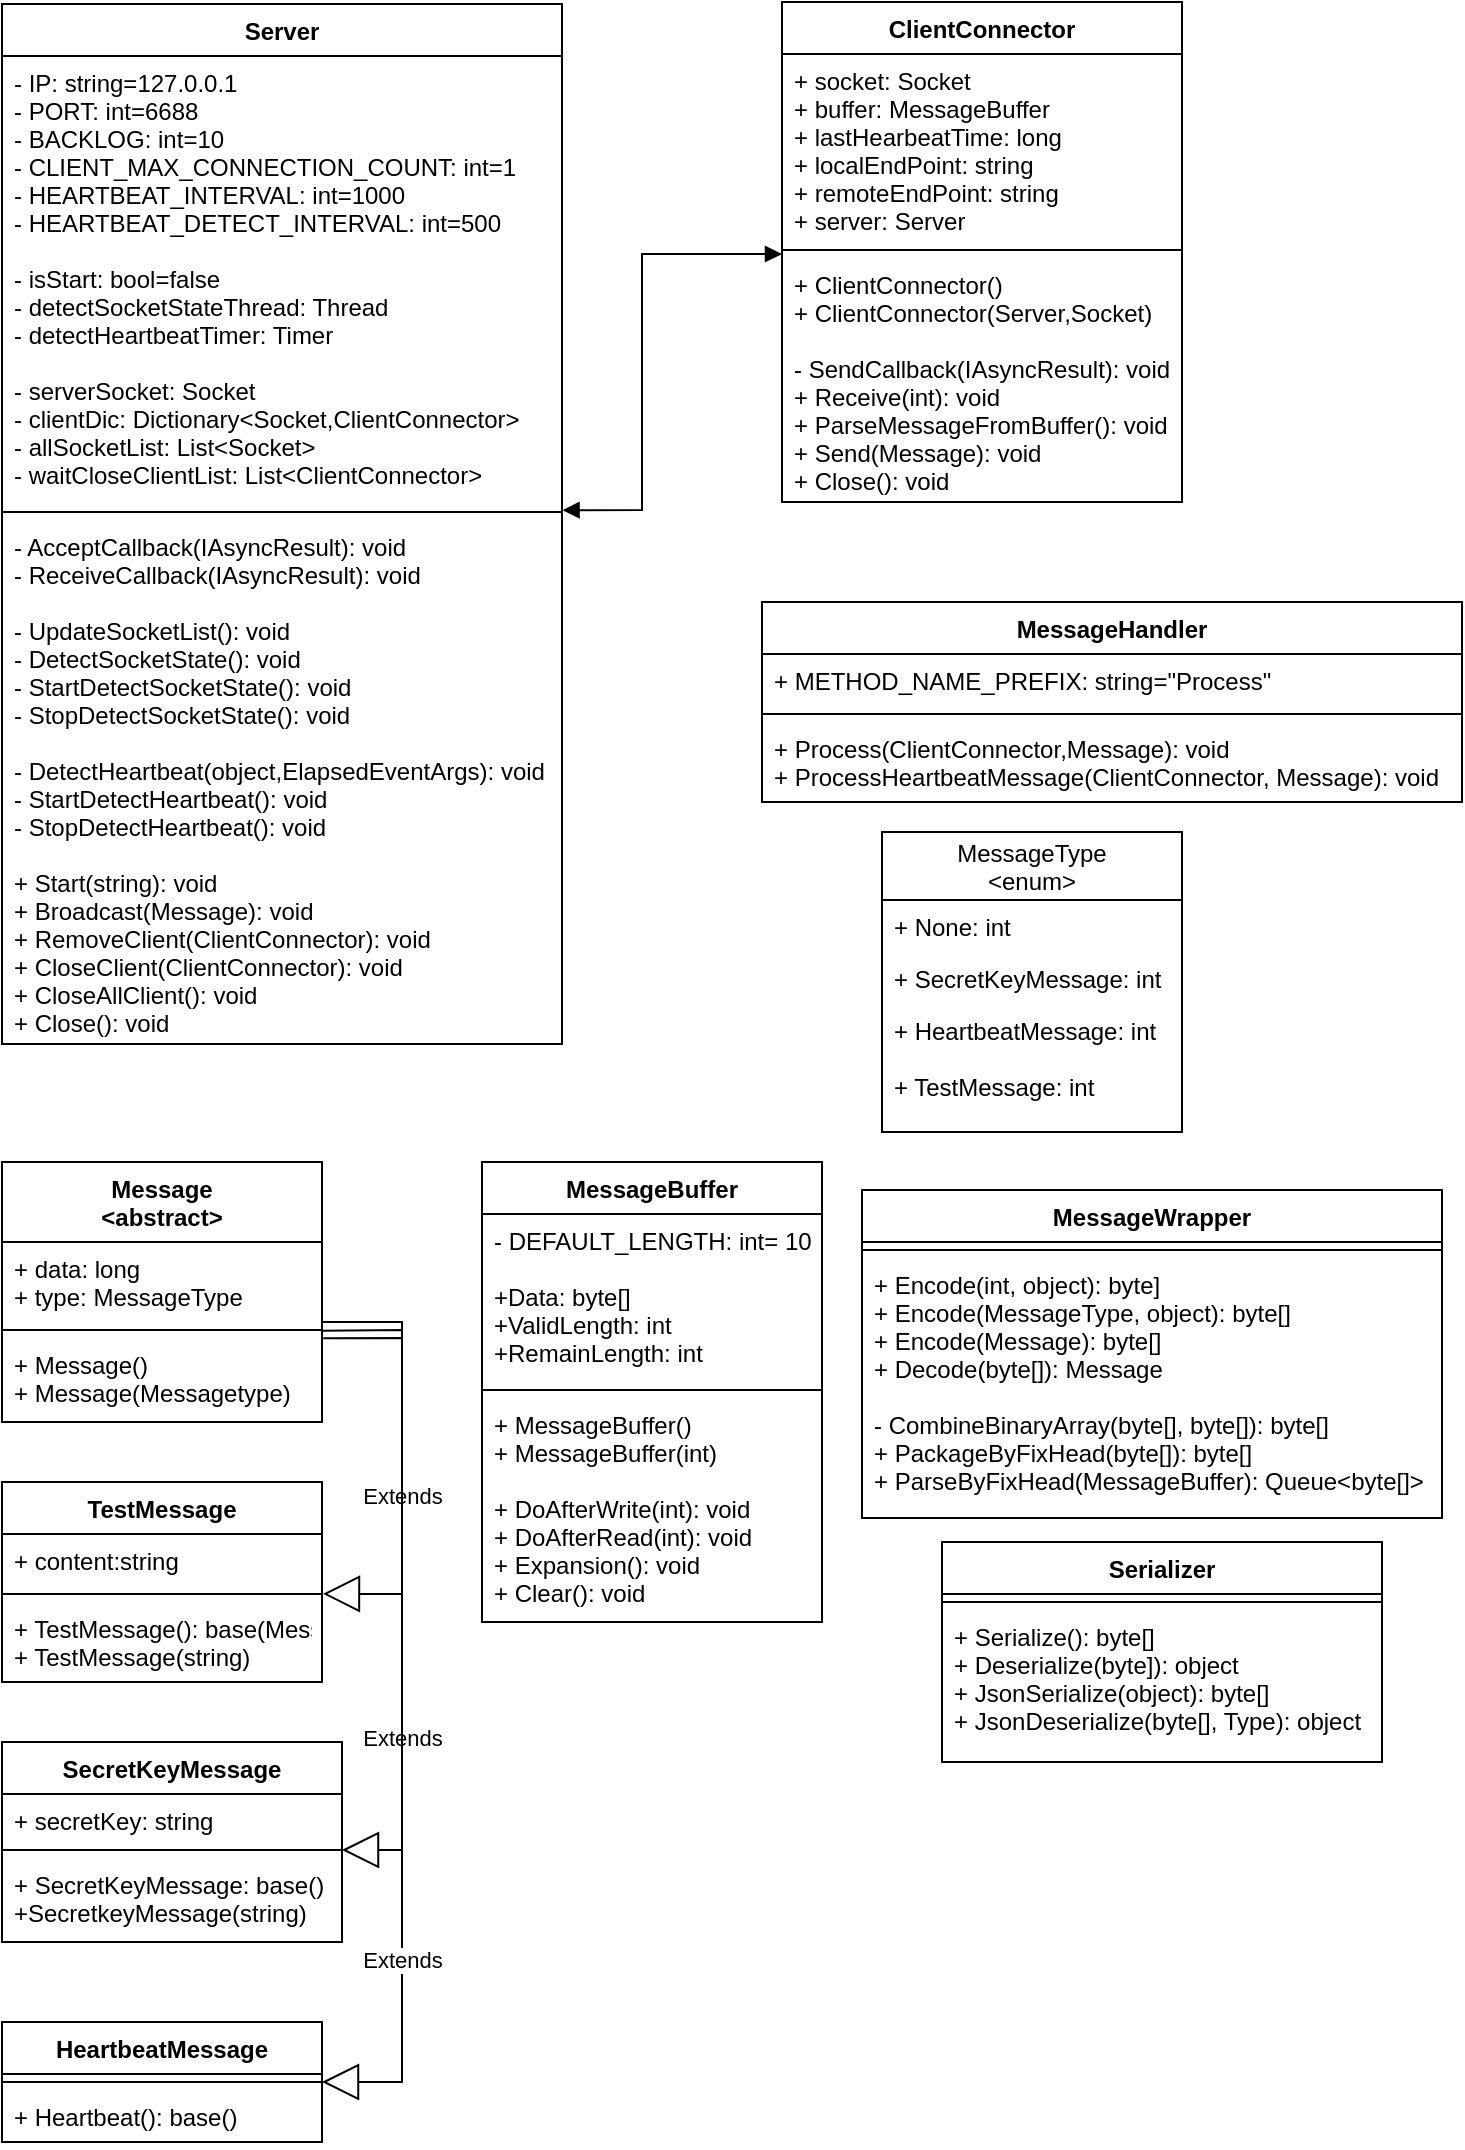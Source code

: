 <mxfile version="20.5.0" type="github">
  <diagram id="C5RBs43oDa-KdzZeNtuy" name="Page-1">
    <mxGraphModel dx="1240" dy="668" grid="1" gridSize="10" guides="1" tooltips="1" connect="1" arrows="1" fold="1" page="1" pageScale="1" pageWidth="827" pageHeight="1169" math="0" shadow="0">
      <root>
        <mxCell id="WIyWlLk6GJQsqaUBKTNV-0" />
        <mxCell id="WIyWlLk6GJQsqaUBKTNV-1" parent="WIyWlLk6GJQsqaUBKTNV-0" />
        <mxCell id="VAwtb7KLq5aNkNkUl2DF-0" value="Server" style="swimlane;fontStyle=1;align=center;verticalAlign=top;childLayout=stackLayout;horizontal=1;startSize=26;horizontalStack=0;resizeParent=1;resizeParentMax=0;resizeLast=0;collapsible=1;marginBottom=0;" parent="WIyWlLk6GJQsqaUBKTNV-1" vertex="1">
          <mxGeometry x="40" y="21" width="280" height="520" as="geometry" />
        </mxCell>
        <mxCell id="VAwtb7KLq5aNkNkUl2DF-1" value="- IP: string=127.0.0.1&#xa;- PORT: int=6688&#xa;- BACKLOG: int=10&#xa;- CLIENT_MAX_CONNECTION_COUNT: int=1&#xa;- HEARTBEAT_INTERVAL: int=1000&#xa;- HEARTBEAT_DETECT_INTERVAL: int=500&#xa;&#xa;- isStart: bool=false&#xa;- detectSocketStateThread: Thread&#xa;- detectHeartbeatTimer: Timer&#xa;&#xa;- serverSocket: Socket&#xa;- clientDic: Dictionary&lt;Socket,ClientConnector&gt;&#xa;- allSocketList: List&lt;Socket&gt;&#xa;- waitCloseClientList: List&lt;ClientConnector&gt;" style="text;strokeColor=none;fillColor=none;align=left;verticalAlign=top;spacingLeft=4;spacingRight=4;overflow=hidden;rotatable=0;points=[[0,0.5],[1,0.5]];portConstraint=eastwest;" parent="VAwtb7KLq5aNkNkUl2DF-0" vertex="1">
          <mxGeometry y="26" width="280" height="224" as="geometry" />
        </mxCell>
        <mxCell id="VAwtb7KLq5aNkNkUl2DF-2" value="" style="line;strokeWidth=1;fillColor=none;align=left;verticalAlign=middle;spacingTop=-1;spacingLeft=3;spacingRight=3;rotatable=0;labelPosition=right;points=[];portConstraint=eastwest;strokeColor=inherit;" parent="VAwtb7KLq5aNkNkUl2DF-0" vertex="1">
          <mxGeometry y="250" width="280" height="8" as="geometry" />
        </mxCell>
        <mxCell id="VAwtb7KLq5aNkNkUl2DF-3" value="- AcceptCallback(IAsyncResult): void&#xa;- ReceiveCallback(IAsyncResult): void&#xa;&#xa;- UpdateSocketList(): void&#xa;- DetectSocketState(): void&#xa;- StartDetectSocketState(): void&#xa;- StopDetectSocketState(): void&#xa;&#xa;- DetectHeartbeat(object,ElapsedEventArgs): void&#xa;- StartDetectHeartbeat(): void&#xa;- StopDetectHeartbeat(): void&#xa;&#xa;+ Start(string): void&#xa;+ Broadcast(Message): void&#xa;+ RemoveClient(ClientConnector): void&#xa;+ CloseClient(ClientConnector): void&#xa;+ CloseAllClient(): void&#xa;+ Close(): void" style="text;strokeColor=none;fillColor=none;align=left;verticalAlign=top;spacingLeft=4;spacingRight=4;overflow=hidden;rotatable=0;points=[[0,0.5],[1,0.5]];portConstraint=eastwest;" parent="VAwtb7KLq5aNkNkUl2DF-0" vertex="1">
          <mxGeometry y="258" width="280" height="262" as="geometry" />
        </mxCell>
        <mxCell id="B_friO1HUQH2m3yJXOge-0" value="ClientConnector" style="swimlane;fontStyle=1;align=center;verticalAlign=top;childLayout=stackLayout;horizontal=1;startSize=26;horizontalStack=0;resizeParent=1;resizeParentMax=0;resizeLast=0;collapsible=1;marginBottom=0;" parent="WIyWlLk6GJQsqaUBKTNV-1" vertex="1">
          <mxGeometry x="430" y="20" width="200" height="250" as="geometry" />
        </mxCell>
        <mxCell id="B_friO1HUQH2m3yJXOge-1" value="+ socket: Socket&#xa;+ buffer: MessageBuffer&#xa;+ lastHearbeatTime: long&#xa;+ localEndPoint: string&#xa;+ remoteEndPoint: string&#xa;+ server: Server&#xa;" style="text;strokeColor=none;fillColor=none;align=left;verticalAlign=top;spacingLeft=4;spacingRight=4;overflow=hidden;rotatable=0;points=[[0,0.5],[1,0.5]];portConstraint=eastwest;" parent="B_friO1HUQH2m3yJXOge-0" vertex="1">
          <mxGeometry y="26" width="200" height="94" as="geometry" />
        </mxCell>
        <mxCell id="B_friO1HUQH2m3yJXOge-2" value="" style="line;strokeWidth=1;fillColor=none;align=left;verticalAlign=middle;spacingTop=-1;spacingLeft=3;spacingRight=3;rotatable=0;labelPosition=right;points=[];portConstraint=eastwest;strokeColor=inherit;" parent="B_friO1HUQH2m3yJXOge-0" vertex="1">
          <mxGeometry y="120" width="200" height="8" as="geometry" />
        </mxCell>
        <mxCell id="B_friO1HUQH2m3yJXOge-3" value="+ ClientConnector()&#xa;+ ClientConnector(Server,Socket)&#xa;&#xa;- SendCallback(IAsyncResult): void&#xa;+ Receive(int): void&#xa;+ ParseMessageFromBuffer(): void&#xa;+ Send(Message): void&#xa;+ Close(): void" style="text;strokeColor=none;fillColor=none;align=left;verticalAlign=top;spacingLeft=4;spacingRight=4;overflow=hidden;rotatable=0;points=[[0,0.5],[1,0.5]];portConstraint=eastwest;" parent="B_friO1HUQH2m3yJXOge-0" vertex="1">
          <mxGeometry y="128" width="200" height="122" as="geometry" />
        </mxCell>
        <mxCell id="B_friO1HUQH2m3yJXOge-4" value="MessageHandler" style="swimlane;fontStyle=1;align=center;verticalAlign=top;childLayout=stackLayout;horizontal=1;startSize=26;horizontalStack=0;resizeParent=1;resizeParentMax=0;resizeLast=0;collapsible=1;marginBottom=0;" parent="WIyWlLk6GJQsqaUBKTNV-1" vertex="1">
          <mxGeometry x="420" y="320" width="350" height="100" as="geometry" />
        </mxCell>
        <mxCell id="B_friO1HUQH2m3yJXOge-5" value="+ METHOD_NAME_PREFIX: string=&quot;Process&quot;" style="text;strokeColor=none;fillColor=none;align=left;verticalAlign=top;spacingLeft=4;spacingRight=4;overflow=hidden;rotatable=0;points=[[0,0.5],[1,0.5]];portConstraint=eastwest;" parent="B_friO1HUQH2m3yJXOge-4" vertex="1">
          <mxGeometry y="26" width="350" height="26" as="geometry" />
        </mxCell>
        <mxCell id="B_friO1HUQH2m3yJXOge-6" value="" style="line;strokeWidth=1;fillColor=none;align=left;verticalAlign=middle;spacingTop=-1;spacingLeft=3;spacingRight=3;rotatable=0;labelPosition=right;points=[];portConstraint=eastwest;strokeColor=inherit;" parent="B_friO1HUQH2m3yJXOge-4" vertex="1">
          <mxGeometry y="52" width="350" height="8" as="geometry" />
        </mxCell>
        <mxCell id="B_friO1HUQH2m3yJXOge-7" value="+ Process(ClientConnector,Message): void&#xa;+ ProcessHeartbeatMessage(ClientConnector, Message): void" style="text;strokeColor=none;fillColor=none;align=left;verticalAlign=top;spacingLeft=4;spacingRight=4;overflow=hidden;rotatable=0;points=[[0,0.5],[1,0.5]];portConstraint=eastwest;" parent="B_friO1HUQH2m3yJXOge-4" vertex="1">
          <mxGeometry y="60" width="350" height="40" as="geometry" />
        </mxCell>
        <mxCell id="B_friO1HUQH2m3yJXOge-8" value="Message&#xa;&lt;abstract&gt;" style="swimlane;fontStyle=1;align=center;verticalAlign=top;childLayout=stackLayout;horizontal=1;startSize=40;horizontalStack=0;resizeParent=1;resizeParentMax=0;resizeLast=0;collapsible=1;marginBottom=0;" parent="WIyWlLk6GJQsqaUBKTNV-1" vertex="1">
          <mxGeometry x="40" y="600" width="160" height="130" as="geometry" />
        </mxCell>
        <mxCell id="B_friO1HUQH2m3yJXOge-9" value="+ data: long&#xa;+ type: MessageType&#xa;&#xa;" style="text;strokeColor=none;fillColor=none;align=left;verticalAlign=top;spacingLeft=4;spacingRight=4;overflow=hidden;rotatable=0;points=[[0,0.5],[1,0.5]];portConstraint=eastwest;" parent="B_friO1HUQH2m3yJXOge-8" vertex="1">
          <mxGeometry y="40" width="160" height="40" as="geometry" />
        </mxCell>
        <mxCell id="B_friO1HUQH2m3yJXOge-10" value="" style="line;strokeWidth=1;fillColor=none;align=left;verticalAlign=middle;spacingTop=-1;spacingLeft=3;spacingRight=3;rotatable=0;labelPosition=right;points=[];portConstraint=eastwest;strokeColor=inherit;" parent="B_friO1HUQH2m3yJXOge-8" vertex="1">
          <mxGeometry y="80" width="160" height="8" as="geometry" />
        </mxCell>
        <mxCell id="B_friO1HUQH2m3yJXOge-11" value="+ Message()&#xa;+ Message(Messagetype)" style="text;strokeColor=none;fillColor=none;align=left;verticalAlign=top;spacingLeft=4;spacingRight=4;overflow=hidden;rotatable=0;points=[[0,0.5],[1,0.5]];portConstraint=eastwest;" parent="B_friO1HUQH2m3yJXOge-8" vertex="1">
          <mxGeometry y="88" width="160" height="42" as="geometry" />
        </mxCell>
        <mxCell id="B_friO1HUQH2m3yJXOge-12" value="MessageBuffer" style="swimlane;fontStyle=1;align=center;verticalAlign=top;childLayout=stackLayout;horizontal=1;startSize=26;horizontalStack=0;resizeParent=1;resizeParentMax=0;resizeLast=0;collapsible=1;marginBottom=0;" parent="WIyWlLk6GJQsqaUBKTNV-1" vertex="1">
          <mxGeometry x="280" y="600" width="170" height="230" as="geometry" />
        </mxCell>
        <mxCell id="B_friO1HUQH2m3yJXOge-13" value="- DEFAULT_LENGTH: int= 1024&#xa;&#xa;+Data: byte[]&#xa;+ValidLength: int&#xa;+RemainLength: int" style="text;strokeColor=none;fillColor=none;align=left;verticalAlign=top;spacingLeft=4;spacingRight=4;overflow=hidden;rotatable=0;points=[[0,0.5],[1,0.5]];portConstraint=eastwest;" parent="B_friO1HUQH2m3yJXOge-12" vertex="1">
          <mxGeometry y="26" width="170" height="84" as="geometry" />
        </mxCell>
        <mxCell id="B_friO1HUQH2m3yJXOge-14" value="" style="line;strokeWidth=1;fillColor=none;align=left;verticalAlign=middle;spacingTop=-1;spacingLeft=3;spacingRight=3;rotatable=0;labelPosition=right;points=[];portConstraint=eastwest;strokeColor=inherit;" parent="B_friO1HUQH2m3yJXOge-12" vertex="1">
          <mxGeometry y="110" width="170" height="8" as="geometry" />
        </mxCell>
        <mxCell id="B_friO1HUQH2m3yJXOge-15" value="+ MessageBuffer()&#xa;+ MessageBuffer(int)&#xa;&#xa;+ DoAfterWrite(int): void&#xa;+ DoAfterRead(int): void&#xa;+ Expansion(): void&#xa;+ Clear(): void" style="text;strokeColor=none;fillColor=none;align=left;verticalAlign=top;spacingLeft=4;spacingRight=4;overflow=hidden;rotatable=0;points=[[0,0.5],[1,0.5]];portConstraint=eastwest;" parent="B_friO1HUQH2m3yJXOge-12" vertex="1">
          <mxGeometry y="118" width="170" height="112" as="geometry" />
        </mxCell>
        <mxCell id="B_friO1HUQH2m3yJXOge-20" value="MessageWrapper" style="swimlane;fontStyle=1;align=center;verticalAlign=top;childLayout=stackLayout;horizontal=1;startSize=26;horizontalStack=0;resizeParent=1;resizeParentMax=0;resizeLast=0;collapsible=1;marginBottom=0;" parent="WIyWlLk6GJQsqaUBKTNV-1" vertex="1">
          <mxGeometry x="470" y="614" width="290" height="164" as="geometry" />
        </mxCell>
        <mxCell id="B_friO1HUQH2m3yJXOge-22" value="" style="line;strokeWidth=1;fillColor=none;align=left;verticalAlign=middle;spacingTop=-1;spacingLeft=3;spacingRight=3;rotatable=0;labelPosition=right;points=[];portConstraint=eastwest;strokeColor=inherit;" parent="B_friO1HUQH2m3yJXOge-20" vertex="1">
          <mxGeometry y="26" width="290" height="8" as="geometry" />
        </mxCell>
        <mxCell id="B_friO1HUQH2m3yJXOge-23" value="+ Encode(int, object): byte]&#xa;+ Encode(MessageType, object): byte[]&#xa;+ Encode(Message): byte[]&#xa;+ Decode(byte[]): Message&#xa;&#xa;- CombineBinaryArray(byte[], byte[]): byte[]&#xa;+ PackageByFixHead(byte[]): byte[]&#xa;+ ParseByFixHead(MessageBuffer): Queue&lt;byte[]&gt;" style="text;strokeColor=none;fillColor=none;align=left;verticalAlign=top;spacingLeft=4;spacingRight=4;overflow=hidden;rotatable=0;points=[[0,0.5],[1,0.5]];portConstraint=eastwest;" parent="B_friO1HUQH2m3yJXOge-20" vertex="1">
          <mxGeometry y="34" width="290" height="130" as="geometry" />
        </mxCell>
        <mxCell id="B_friO1HUQH2m3yJXOge-24" value="Serializer" style="swimlane;fontStyle=1;align=center;verticalAlign=top;childLayout=stackLayout;horizontal=1;startSize=26;horizontalStack=0;resizeParent=1;resizeParentMax=0;resizeLast=0;collapsible=1;marginBottom=0;" parent="WIyWlLk6GJQsqaUBKTNV-1" vertex="1">
          <mxGeometry x="510" y="790" width="220" height="110" as="geometry" />
        </mxCell>
        <mxCell id="B_friO1HUQH2m3yJXOge-26" value="" style="line;strokeWidth=1;fillColor=none;align=left;verticalAlign=middle;spacingTop=-1;spacingLeft=3;spacingRight=3;rotatable=0;labelPosition=right;points=[];portConstraint=eastwest;strokeColor=inherit;" parent="B_friO1HUQH2m3yJXOge-24" vertex="1">
          <mxGeometry y="26" width="220" height="8" as="geometry" />
        </mxCell>
        <mxCell id="B_friO1HUQH2m3yJXOge-27" value="+ Serialize(): byte[]&#xa;+ Deserialize(byte]): object&#xa;+ JsonSerialize(object): byte[]&#xa;+ JsonDeserialize(byte[], Type): object" style="text;strokeColor=none;fillColor=none;align=left;verticalAlign=top;spacingLeft=4;spacingRight=4;overflow=hidden;rotatable=0;points=[[0,0.5],[1,0.5]];portConstraint=eastwest;" parent="B_friO1HUQH2m3yJXOge-24" vertex="1">
          <mxGeometry y="34" width="220" height="76" as="geometry" />
        </mxCell>
        <mxCell id="NcEaHT6Et7PMbFL95pdy-6" value="TestMessage" style="swimlane;fontStyle=1;align=center;verticalAlign=top;childLayout=stackLayout;horizontal=1;startSize=26;horizontalStack=0;resizeParent=1;resizeParentMax=0;resizeLast=0;collapsible=1;marginBottom=0;" vertex="1" parent="WIyWlLk6GJQsqaUBKTNV-1">
          <mxGeometry x="40" y="760" width="160" height="100" as="geometry" />
        </mxCell>
        <mxCell id="NcEaHT6Et7PMbFL95pdy-7" value="+ content:string" style="text;strokeColor=none;fillColor=none;align=left;verticalAlign=top;spacingLeft=4;spacingRight=4;overflow=hidden;rotatable=0;points=[[0,0.5],[1,0.5]];portConstraint=eastwest;" vertex="1" parent="NcEaHT6Et7PMbFL95pdy-6">
          <mxGeometry y="26" width="160" height="26" as="geometry" />
        </mxCell>
        <mxCell id="NcEaHT6Et7PMbFL95pdy-8" value="" style="line;strokeWidth=1;fillColor=none;align=left;verticalAlign=middle;spacingTop=-1;spacingLeft=3;spacingRight=3;rotatable=0;labelPosition=right;points=[];portConstraint=eastwest;strokeColor=inherit;" vertex="1" parent="NcEaHT6Et7PMbFL95pdy-6">
          <mxGeometry y="52" width="160" height="8" as="geometry" />
        </mxCell>
        <mxCell id="NcEaHT6Et7PMbFL95pdy-9" value="+ TestMessage(): base(MessageType)&#xa;+ TestMessage(string)" style="text;strokeColor=none;fillColor=none;align=left;verticalAlign=top;spacingLeft=4;spacingRight=4;overflow=hidden;rotatable=0;points=[[0,0.5],[1,0.5]];portConstraint=eastwest;" vertex="1" parent="NcEaHT6Et7PMbFL95pdy-6">
          <mxGeometry y="60" width="160" height="40" as="geometry" />
        </mxCell>
        <mxCell id="NcEaHT6Et7PMbFL95pdy-11" value="" style="endArrow=block;startArrow=block;endFill=1;startFill=1;html=1;rounded=0;exitX=1.001;exitY=1.014;exitDx=0;exitDy=0;exitPerimeter=0;" edge="1" parent="WIyWlLk6GJQsqaUBKTNV-1" source="VAwtb7KLq5aNkNkUl2DF-1">
          <mxGeometry width="160" relative="1" as="geometry">
            <mxPoint x="330" y="150" as="sourcePoint" />
            <mxPoint x="430" y="146" as="targetPoint" />
            <Array as="points">
              <mxPoint x="360" y="274" />
              <mxPoint x="360" y="146" />
            </Array>
          </mxGeometry>
        </mxCell>
        <mxCell id="NcEaHT6Et7PMbFL95pdy-12" value="SecretKeyMessage" style="swimlane;fontStyle=1;align=center;verticalAlign=top;childLayout=stackLayout;horizontal=1;startSize=26;horizontalStack=0;resizeParent=1;resizeParentMax=0;resizeLast=0;collapsible=1;marginBottom=0;" vertex="1" parent="WIyWlLk6GJQsqaUBKTNV-1">
          <mxGeometry x="40" y="890" width="170" height="100" as="geometry" />
        </mxCell>
        <mxCell id="NcEaHT6Et7PMbFL95pdy-13" value="+ secretKey: string" style="text;strokeColor=none;fillColor=none;align=left;verticalAlign=top;spacingLeft=4;spacingRight=4;overflow=hidden;rotatable=0;points=[[0,0.5],[1,0.5]];portConstraint=eastwest;" vertex="1" parent="NcEaHT6Et7PMbFL95pdy-12">
          <mxGeometry y="26" width="170" height="24" as="geometry" />
        </mxCell>
        <mxCell id="NcEaHT6Et7PMbFL95pdy-14" value="" style="line;strokeWidth=1;fillColor=none;align=left;verticalAlign=middle;spacingTop=-1;spacingLeft=3;spacingRight=3;rotatable=0;labelPosition=right;points=[];portConstraint=eastwest;strokeColor=inherit;" vertex="1" parent="NcEaHT6Et7PMbFL95pdy-12">
          <mxGeometry y="50" width="170" height="8" as="geometry" />
        </mxCell>
        <mxCell id="NcEaHT6Et7PMbFL95pdy-15" value="+ SecretKeyMessage: base()&#xa;+SecretkeyMessage(string)" style="text;strokeColor=none;fillColor=none;align=left;verticalAlign=top;spacingLeft=4;spacingRight=4;overflow=hidden;rotatable=0;points=[[0,0.5],[1,0.5]];portConstraint=eastwest;" vertex="1" parent="NcEaHT6Et7PMbFL95pdy-12">
          <mxGeometry y="58" width="170" height="42" as="geometry" />
        </mxCell>
        <mxCell id="NcEaHT6Et7PMbFL95pdy-16" value="HeartbeatMessage" style="swimlane;fontStyle=1;align=center;verticalAlign=top;childLayout=stackLayout;horizontal=1;startSize=26;horizontalStack=0;resizeParent=1;resizeParentMax=0;resizeLast=0;collapsible=1;marginBottom=0;" vertex="1" parent="WIyWlLk6GJQsqaUBKTNV-1">
          <mxGeometry x="40" y="1030" width="160" height="60" as="geometry" />
        </mxCell>
        <mxCell id="NcEaHT6Et7PMbFL95pdy-18" value="" style="line;strokeWidth=1;fillColor=none;align=left;verticalAlign=middle;spacingTop=-1;spacingLeft=3;spacingRight=3;rotatable=0;labelPosition=right;points=[];portConstraint=eastwest;strokeColor=inherit;" vertex="1" parent="NcEaHT6Et7PMbFL95pdy-16">
          <mxGeometry y="26" width="160" height="8" as="geometry" />
        </mxCell>
        <mxCell id="NcEaHT6Et7PMbFL95pdy-19" value="+ Heartbeat(): base()" style="text;strokeColor=none;fillColor=none;align=left;verticalAlign=top;spacingLeft=4;spacingRight=4;overflow=hidden;rotatable=0;points=[[0,0.5],[1,0.5]];portConstraint=eastwest;" vertex="1" parent="NcEaHT6Et7PMbFL95pdy-16">
          <mxGeometry y="34" width="160" height="26" as="geometry" />
        </mxCell>
        <mxCell id="NcEaHT6Et7PMbFL95pdy-21" value="Extends" style="endArrow=block;endSize=16;endFill=0;html=1;rounded=0;entryX=1.003;entryY=0.486;entryDx=0;entryDy=0;entryPerimeter=0;exitX=0.997;exitY=1.11;exitDx=0;exitDy=0;exitPerimeter=0;" edge="1" parent="WIyWlLk6GJQsqaUBKTNV-1" source="B_friO1HUQH2m3yJXOge-9" target="NcEaHT6Et7PMbFL95pdy-8">
          <mxGeometry x="0.161" width="160" relative="1" as="geometry">
            <mxPoint x="200" y="650" as="sourcePoint" />
            <mxPoint x="360" y="630" as="targetPoint" />
            <Array as="points">
              <mxPoint x="240" y="684" />
              <mxPoint x="240" y="816" />
            </Array>
            <mxPoint as="offset" />
          </mxGeometry>
        </mxCell>
        <mxCell id="NcEaHT6Et7PMbFL95pdy-23" value="Extends" style="endArrow=block;endSize=16;endFill=0;html=1;rounded=0;" edge="1" parent="WIyWlLk6GJQsqaUBKTNV-1" target="NcEaHT6Et7PMbFL95pdy-14">
          <mxGeometry x="0.486" width="160" relative="1" as="geometry">
            <mxPoint x="200" y="680" as="sourcePoint" />
            <mxPoint x="350" y="690" as="targetPoint" />
            <Array as="points">
              <mxPoint x="240" y="680" />
              <mxPoint x="240" y="944" />
            </Array>
            <mxPoint as="offset" />
          </mxGeometry>
        </mxCell>
        <mxCell id="NcEaHT6Et7PMbFL95pdy-24" value="Extends" style="endArrow=block;endSize=16;endFill=0;html=1;rounded=0;entryX=1;entryY=0.5;entryDx=0;entryDy=0;exitX=1.004;exitY=0.002;exitDx=0;exitDy=0;exitPerimeter=0;" edge="1" parent="WIyWlLk6GJQsqaUBKTNV-1" source="B_friO1HUQH2m3yJXOge-11" target="NcEaHT6Et7PMbFL95pdy-16">
          <mxGeometry x="0.55" width="160" relative="1" as="geometry">
            <mxPoint x="190" y="688" as="sourcePoint" />
            <mxPoint x="280" y="810" as="targetPoint" />
            <Array as="points">
              <mxPoint x="240" y="688" />
              <mxPoint x="240" y="1060" />
            </Array>
            <mxPoint as="offset" />
          </mxGeometry>
        </mxCell>
        <mxCell id="NcEaHT6Et7PMbFL95pdy-25" value="MessageType&#xa;&lt;enum&gt;" style="swimlane;fontStyle=0;childLayout=stackLayout;horizontal=1;startSize=34;fillColor=none;horizontalStack=0;resizeParent=1;resizeParentMax=0;resizeLast=0;collapsible=1;marginBottom=0;" vertex="1" parent="WIyWlLk6GJQsqaUBKTNV-1">
          <mxGeometry x="480" y="435" width="150" height="150" as="geometry" />
        </mxCell>
        <mxCell id="NcEaHT6Et7PMbFL95pdy-26" value="+ None: int" style="text;strokeColor=none;fillColor=none;align=left;verticalAlign=top;spacingLeft=4;spacingRight=4;overflow=hidden;rotatable=0;points=[[0,0.5],[1,0.5]];portConstraint=eastwest;" vertex="1" parent="NcEaHT6Et7PMbFL95pdy-25">
          <mxGeometry y="34" width="150" height="26" as="geometry" />
        </mxCell>
        <mxCell id="NcEaHT6Et7PMbFL95pdy-27" value="+ SecretKeyMessage: int" style="text;strokeColor=none;fillColor=none;align=left;verticalAlign=top;spacingLeft=4;spacingRight=4;overflow=hidden;rotatable=0;points=[[0,0.5],[1,0.5]];portConstraint=eastwest;" vertex="1" parent="NcEaHT6Et7PMbFL95pdy-25">
          <mxGeometry y="60" width="150" height="26" as="geometry" />
        </mxCell>
        <mxCell id="NcEaHT6Et7PMbFL95pdy-28" value="+ HeartbeatMessage: int&#xa;&#xa;+ TestMessage: int" style="text;strokeColor=none;fillColor=none;align=left;verticalAlign=top;spacingLeft=4;spacingRight=4;overflow=hidden;rotatable=0;points=[[0,0.5],[1,0.5]];portConstraint=eastwest;" vertex="1" parent="NcEaHT6Et7PMbFL95pdy-25">
          <mxGeometry y="86" width="150" height="64" as="geometry" />
        </mxCell>
      </root>
    </mxGraphModel>
  </diagram>
</mxfile>
